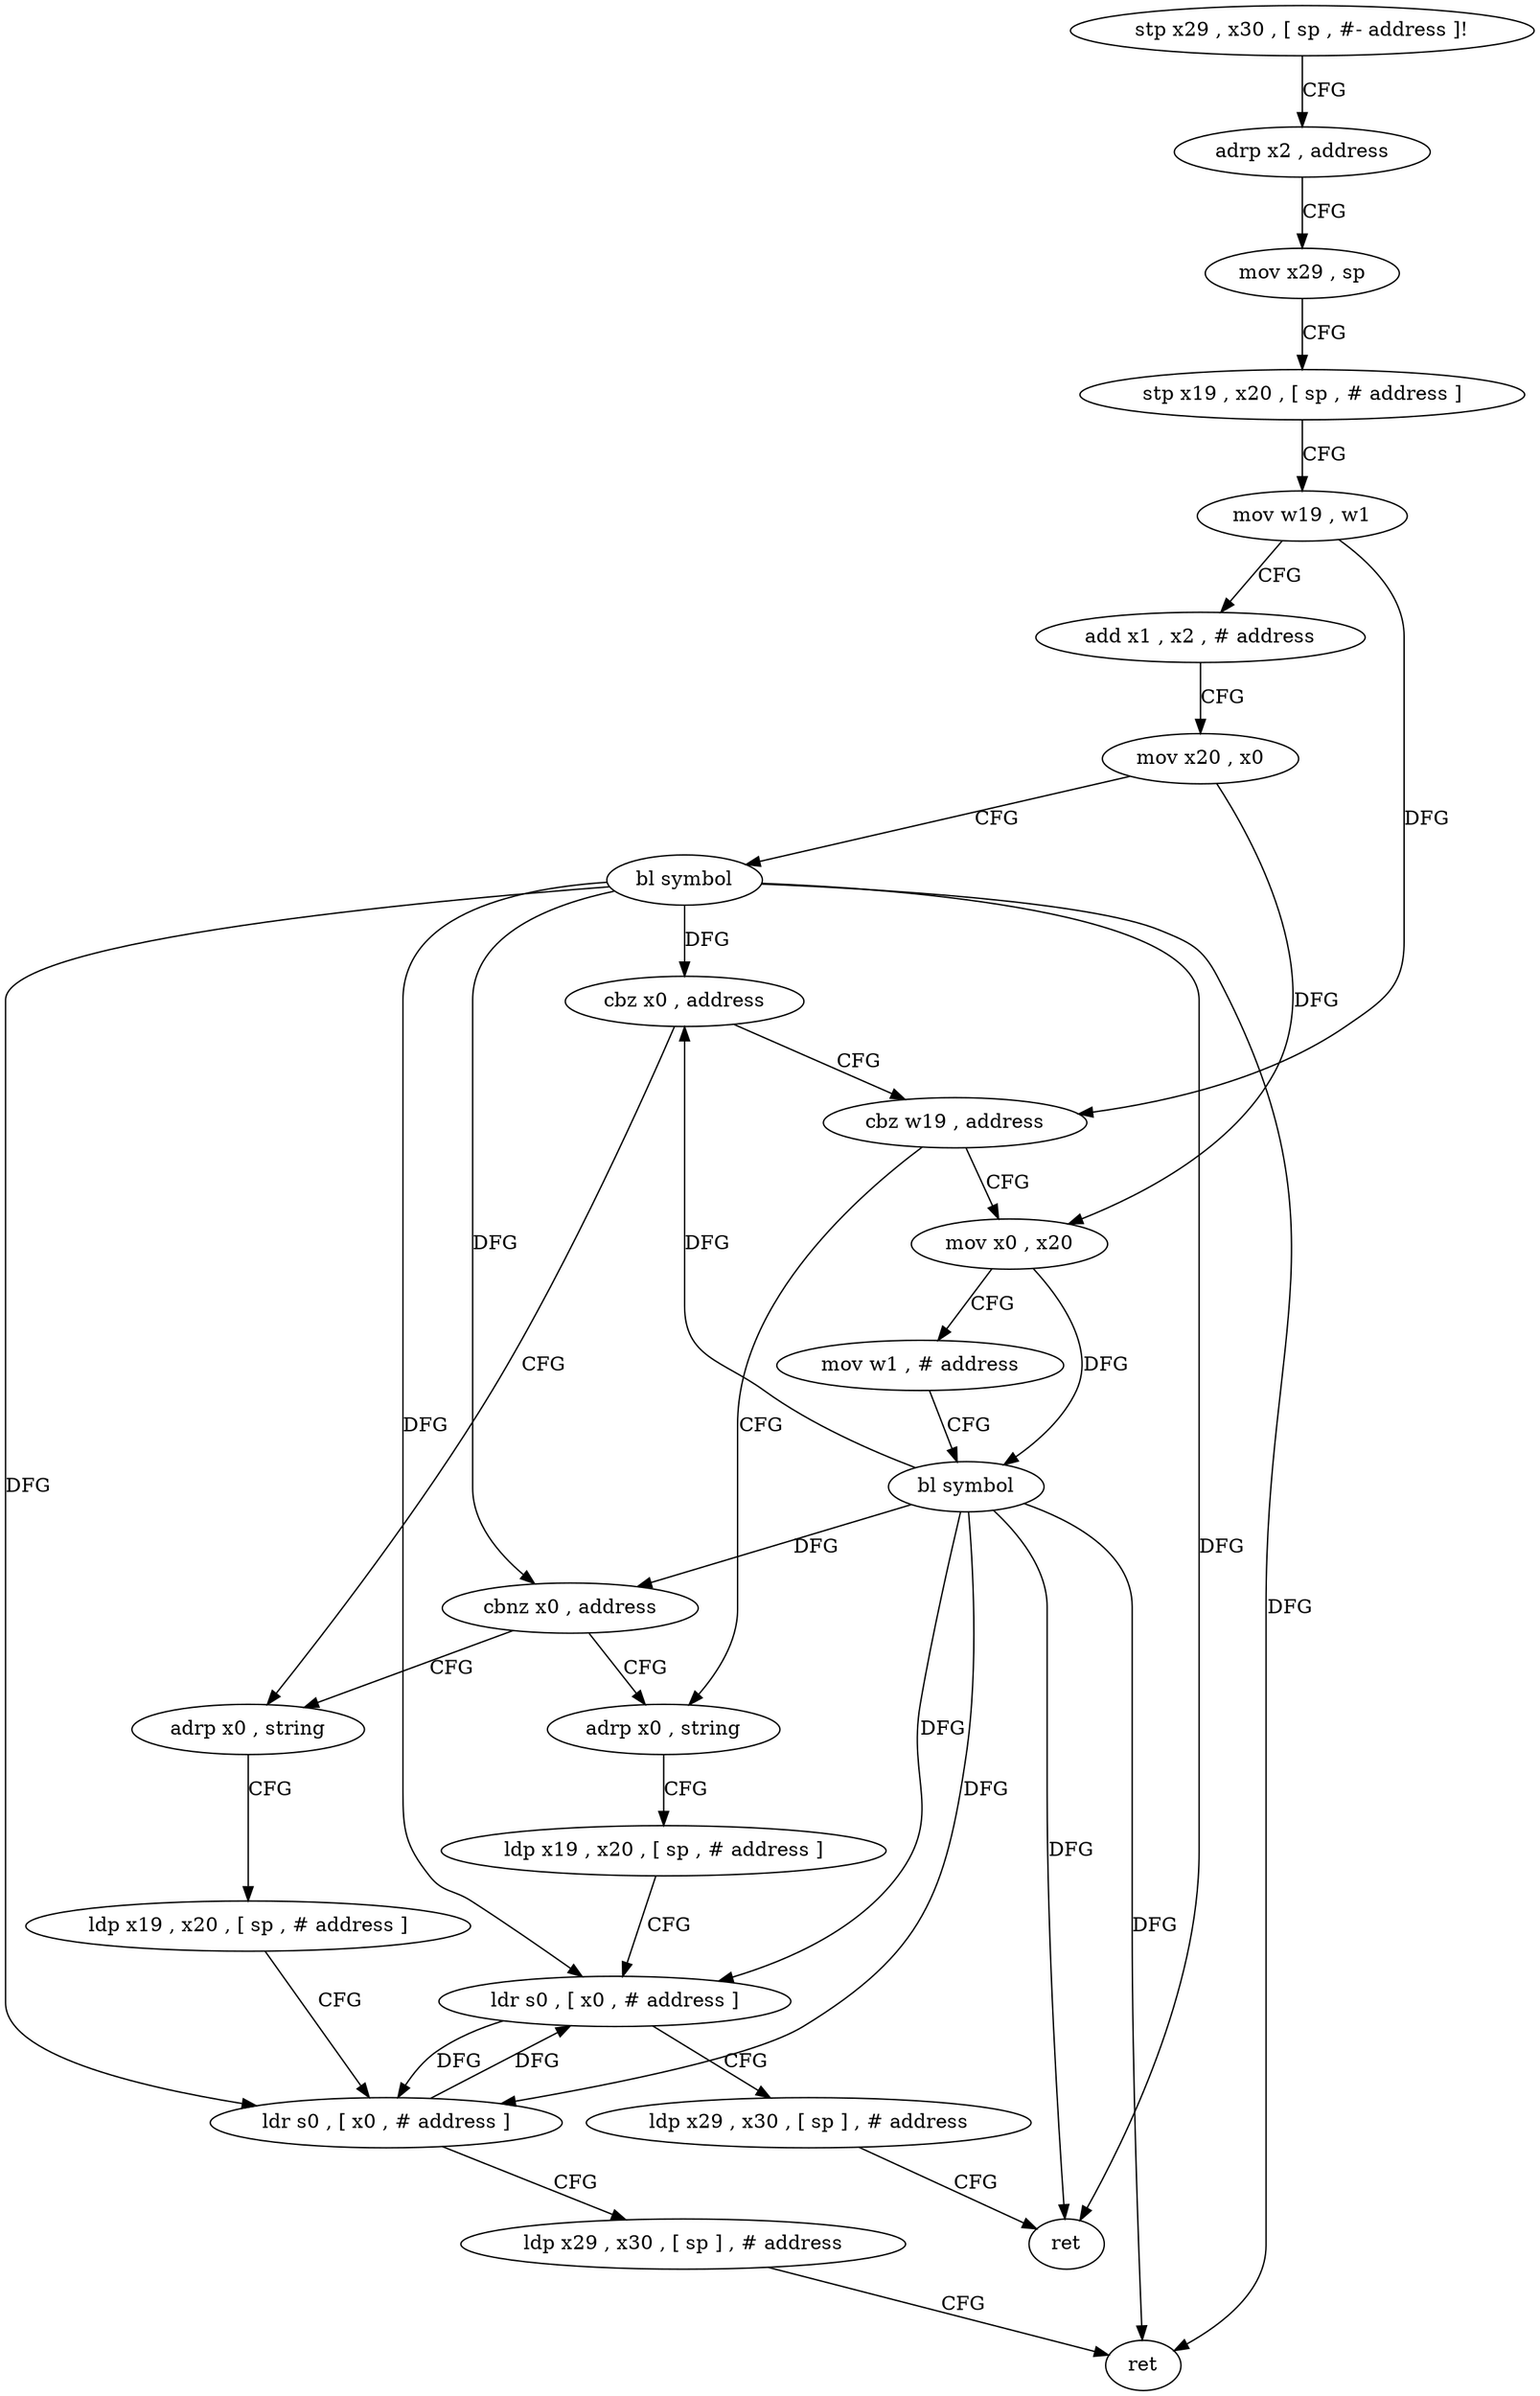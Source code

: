 digraph "func" {
"4255096" [label = "stp x29 , x30 , [ sp , #- address ]!" ]
"4255100" [label = "adrp x2 , address" ]
"4255104" [label = "mov x29 , sp" ]
"4255108" [label = "stp x19 , x20 , [ sp , # address ]" ]
"4255112" [label = "mov w19 , w1" ]
"4255116" [label = "add x1 , x2 , # address" ]
"4255120" [label = "mov x20 , x0" ]
"4255124" [label = "bl symbol" ]
"4255128" [label = "cbz x0 , address" ]
"4255152" [label = "cbz w19 , address" ]
"4255132" [label = "adrp x0 , string" ]
"4255172" [label = "adrp x0 , string" ]
"4255156" [label = "mov x0 , x20" ]
"4255136" [label = "ldp x19 , x20 , [ sp , # address ]" ]
"4255140" [label = "ldr s0 , [ x0 , # address ]" ]
"4255144" [label = "ldp x29 , x30 , [ sp ] , # address" ]
"4255148" [label = "ret" ]
"4255176" [label = "ldp x19 , x20 , [ sp , # address ]" ]
"4255180" [label = "ldr s0 , [ x0 , # address ]" ]
"4255184" [label = "ldp x29 , x30 , [ sp ] , # address" ]
"4255188" [label = "ret" ]
"4255160" [label = "mov w1 , # address" ]
"4255164" [label = "bl symbol" ]
"4255168" [label = "cbnz x0 , address" ]
"4255096" -> "4255100" [ label = "CFG" ]
"4255100" -> "4255104" [ label = "CFG" ]
"4255104" -> "4255108" [ label = "CFG" ]
"4255108" -> "4255112" [ label = "CFG" ]
"4255112" -> "4255116" [ label = "CFG" ]
"4255112" -> "4255152" [ label = "DFG" ]
"4255116" -> "4255120" [ label = "CFG" ]
"4255120" -> "4255124" [ label = "CFG" ]
"4255120" -> "4255156" [ label = "DFG" ]
"4255124" -> "4255128" [ label = "DFG" ]
"4255124" -> "4255148" [ label = "DFG" ]
"4255124" -> "4255188" [ label = "DFG" ]
"4255124" -> "4255168" [ label = "DFG" ]
"4255124" -> "4255140" [ label = "DFG" ]
"4255124" -> "4255180" [ label = "DFG" ]
"4255128" -> "4255152" [ label = "CFG" ]
"4255128" -> "4255132" [ label = "CFG" ]
"4255152" -> "4255172" [ label = "CFG" ]
"4255152" -> "4255156" [ label = "CFG" ]
"4255132" -> "4255136" [ label = "CFG" ]
"4255172" -> "4255176" [ label = "CFG" ]
"4255156" -> "4255160" [ label = "CFG" ]
"4255156" -> "4255164" [ label = "DFG" ]
"4255136" -> "4255140" [ label = "CFG" ]
"4255140" -> "4255144" [ label = "CFG" ]
"4255140" -> "4255180" [ label = "DFG" ]
"4255144" -> "4255148" [ label = "CFG" ]
"4255176" -> "4255180" [ label = "CFG" ]
"4255180" -> "4255184" [ label = "CFG" ]
"4255180" -> "4255140" [ label = "DFG" ]
"4255184" -> "4255188" [ label = "CFG" ]
"4255160" -> "4255164" [ label = "CFG" ]
"4255164" -> "4255168" [ label = "DFG" ]
"4255164" -> "4255128" [ label = "DFG" ]
"4255164" -> "4255140" [ label = "DFG" ]
"4255164" -> "4255180" [ label = "DFG" ]
"4255164" -> "4255148" [ label = "DFG" ]
"4255164" -> "4255188" [ label = "DFG" ]
"4255168" -> "4255132" [ label = "CFG" ]
"4255168" -> "4255172" [ label = "CFG" ]
}
